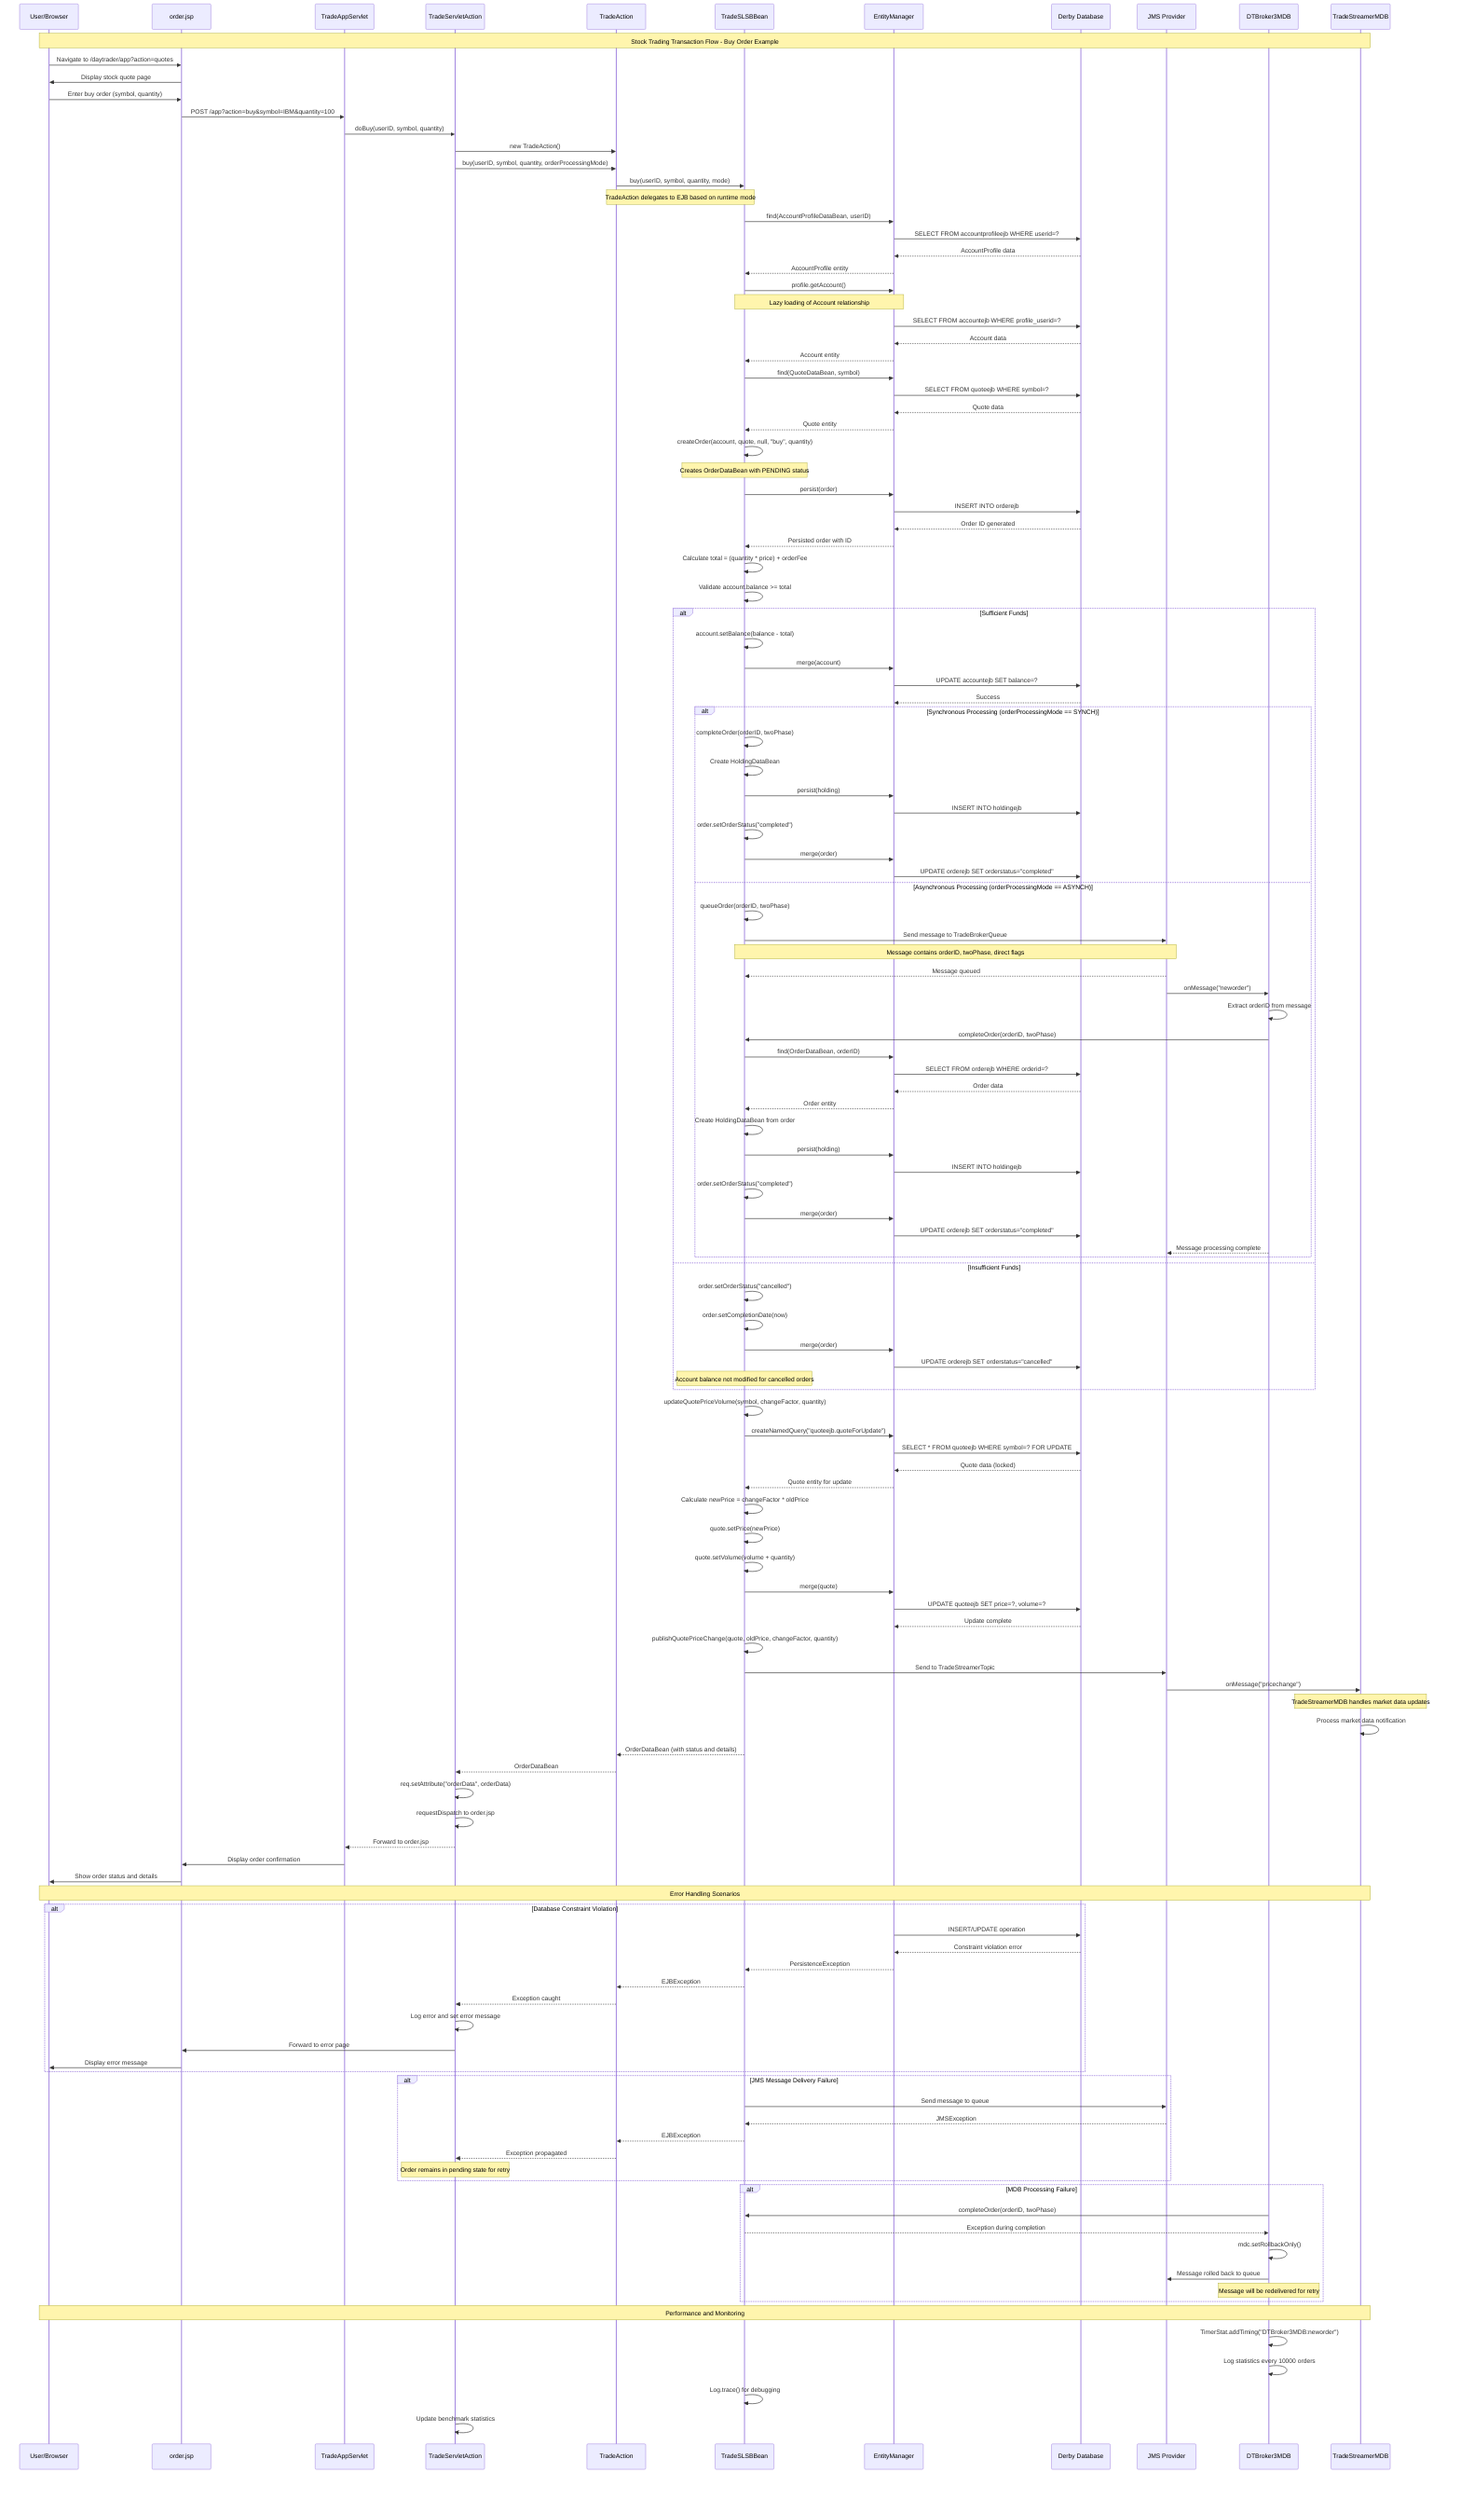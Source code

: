 sequenceDiagram
    participant User as User/Browser
    participant JSP as order.jsp
    participant Servlet as TradeAppServlet
    participant Action as TradeServletAction
    participant Trade as TradeAction
    participant SLSB as TradeSLSBBean
    participant EM as EntityManager
    participant DB as Derby Database
    participant JMS as JMS Provider
    participant MDB as DTBroker3MDB
    participant Notif as TradeStreamerMDB

    Note over User, Notif: Stock Trading Transaction Flow - Buy Order Example
    
    %% 1. User initiates buy order
    User->>JSP: Navigate to /daytrader/app?action=quotes
    JSP->>User: Display stock quote page
    User->>JSP: Enter buy order (symbol, quantity)
    JSP->>Servlet: POST /app?action=buy&symbol=IBM&quantity=100
    
    %% 2. Web tier processing
    Servlet->>Action: doBuy(userID, symbol, quantity)
    Action->>Trade: new TradeAction()
    Action->>Trade: buy(userID, symbol, quantity, orderProcessingMode)
    
    %% 3. Service layer delegation
    Trade->>SLSB: buy(userID, symbol, quantity, mode)
    Note over Trade, SLSB: TradeAction delegates to EJB based on runtime mode
    
    %% 4. Business logic processing
    SLSB->>EM: find(AccountProfileDataBean, userID)
    EM->>DB: SELECT FROM accountprofileejb WHERE userid=?
    DB-->>EM: AccountProfile data
    EM-->>SLSB: AccountProfile entity
    
    SLSB->>EM: profile.getAccount()
    Note over SLSB, EM: Lazy loading of Account relationship
    EM->>DB: SELECT FROM accountejb WHERE profile_userid=?
    DB-->>EM: Account data
    EM-->>SLSB: Account entity
    
    SLSB->>EM: find(QuoteDataBean, symbol)
    EM->>DB: SELECT FROM quoteejb WHERE symbol=?
    DB-->>EM: Quote data
    EM-->>SLSB: Quote entity
    
    %% 5. Order creation and validation
    SLSB->>SLSB: createOrder(account, quote, null, "buy", quantity)
    Note over SLSB: Creates OrderDataBean with PENDING status
    SLSB->>EM: persist(order)
    EM->>DB: INSERT INTO orderejb
    DB-->>EM: Order ID generated
    EM-->>SLSB: Persisted order with ID
    
    %% 6. Account balance validation and update
    SLSB->>SLSB: Calculate total = (quantity * price) + orderFee
    SLSB->>SLSB: Validate account.balance >= total
    
    alt Sufficient Funds
        SLSB->>SLSB: account.setBalance(balance - total)
        SLSB->>EM: merge(account)
        EM->>DB: UPDATE accountejb SET balance=?
        DB-->>EM: Success
        
        %% 7. Order processing mode routing
        alt Synchronous Processing (orderProcessingMode == SYNCH)
            SLSB->>SLSB: completeOrder(orderID, twoPhase)
            SLSB->>SLSB: Create HoldingDataBean
            SLSB->>EM: persist(holding)
            EM->>DB: INSERT INTO holdingejb
            SLSB->>SLSB: order.setOrderStatus("completed")
            SLSB->>EM: merge(order)
            EM->>DB: UPDATE orderejb SET orderstatus="completed"
            
        else Asynchronous Processing (orderProcessingMode == ASYNCH)
            SLSB->>SLSB: queueOrder(orderID, twoPhase)
            SLSB->>JMS: Send message to TradeBrokerQueue
            Note over SLSB, JMS: Message contains orderID, twoPhase, direct flags
            JMS-->>SLSB: Message queued
            
            %% Asynchronous processing branch
            JMS->>MDB: onMessage("neworder")
            MDB->>MDB: Extract orderID from message
            MDB->>SLSB: completeOrder(orderID, twoPhase)
            SLSB->>EM: find(OrderDataBean, orderID)
            EM->>DB: SELECT FROM orderejb WHERE orderid=?
            DB-->>EM: Order data
            EM-->>SLSB: Order entity
            
            SLSB->>SLSB: Create HoldingDataBean from order
            SLSB->>EM: persist(holding)
            EM->>DB: INSERT INTO holdingejb
            SLSB->>SLSB: order.setOrderStatus("completed")
            SLSB->>EM: merge(order)
            EM->>DB: UPDATE orderejb SET orderstatus="completed"
            MDB-->>JMS: Message processing complete
        end
        
    else Insufficient Funds
        SLSB->>SLSB: order.setOrderStatus("cancelled")
        SLSB->>SLSB: order.setCompletionDate(now)
        SLSB->>EM: merge(order)
        EM->>DB: UPDATE orderejb SET orderstatus="cancelled"
        Note over SLSB: Account balance not modified for cancelled orders
    end
    
    %% 8. Quote price and volume update
    SLSB->>SLSB: updateQuotePriceVolume(symbol, changeFactor, quantity)
    SLSB->>EM: createNamedQuery("quoteejb.quoteForUpdate")
    EM->>DB: SELECT * FROM quoteejb WHERE symbol=? FOR UPDATE
    DB-->>EM: Quote data (locked)
    EM-->>SLSB: Quote entity for update
    
    SLSB->>SLSB: Calculate newPrice = changeFactor * oldPrice
    SLSB->>SLSB: quote.setPrice(newPrice)
    SLSB->>SLSB: quote.setVolume(volume + quantity)
    SLSB->>EM: merge(quote)
    EM->>DB: UPDATE quoteejb SET price=?, volume=?
    DB-->>EM: Update complete
    
    %% 9. Market data streaming (optional)
    SLSB->>SLSB: publishQuotePriceChange(quote, oldPrice, changeFactor, quantity)
    SLSB->>JMS: Send to TradeStreamerTopic
    JMS->>Notif: onMessage("pricechange")
    Note over Notif: TradeStreamerMDB handles market data updates
    Notif->>Notif: Process market data notification
    
    %% 10. Response flow
    SLSB-->>Trade: OrderDataBean (with status and details)
    Trade-->>Action: OrderDataBean
    Action->>Action: req.setAttribute("orderData", orderData)
    Action->>Action: requestDispatch to order.jsp
    Action-->>Servlet: Forward to order.jsp
    Servlet->>JSP: Display order confirmation
    JSP->>User: Show order status and details
    
    %% Error handling flows
    Note over User, Notif: Error Handling Scenarios
    
    alt Database Constraint Violation
        EM->>DB: INSERT/UPDATE operation
        DB-->>EM: Constraint violation error
        EM-->>SLSB: PersistenceException
        SLSB-->>Trade: EJBException
        Trade-->>Action: Exception caught
        Action->>Action: Log error and set error message
        Action->>JSP: Forward to error page
        JSP->>User: Display error message
    end
    
    alt JMS Message Delivery Failure
        SLSB->>JMS: Send message to queue
        JMS-->>SLSB: JMSException
        SLSB-->>Trade: EJBException
        Trade-->>Action: Exception propagated
        Note over Action: Order remains in pending state for retry
    end
    
    alt MDB Processing Failure
        MDB->>SLSB: completeOrder(orderID, twoPhase)
        SLSB-->>MDB: Exception during completion
        MDB->>MDB: mdc.setRollbackOnly()
        MDB->>JMS: Message rolled back to queue
        Note over MDB: Message will be redelivered for retry
    end

    %% Performance monitoring
    Note over User, Notif: Performance and Monitoring
    
    MDB->>MDB: TimerStat.addTiming("DTBroker3MDB:neworder")
    MDB->>MDB: Log statistics every 10000 orders
    SLSB->>SLSB: Log.trace() for debugging
    Action->>Action: Update benchmark statistics